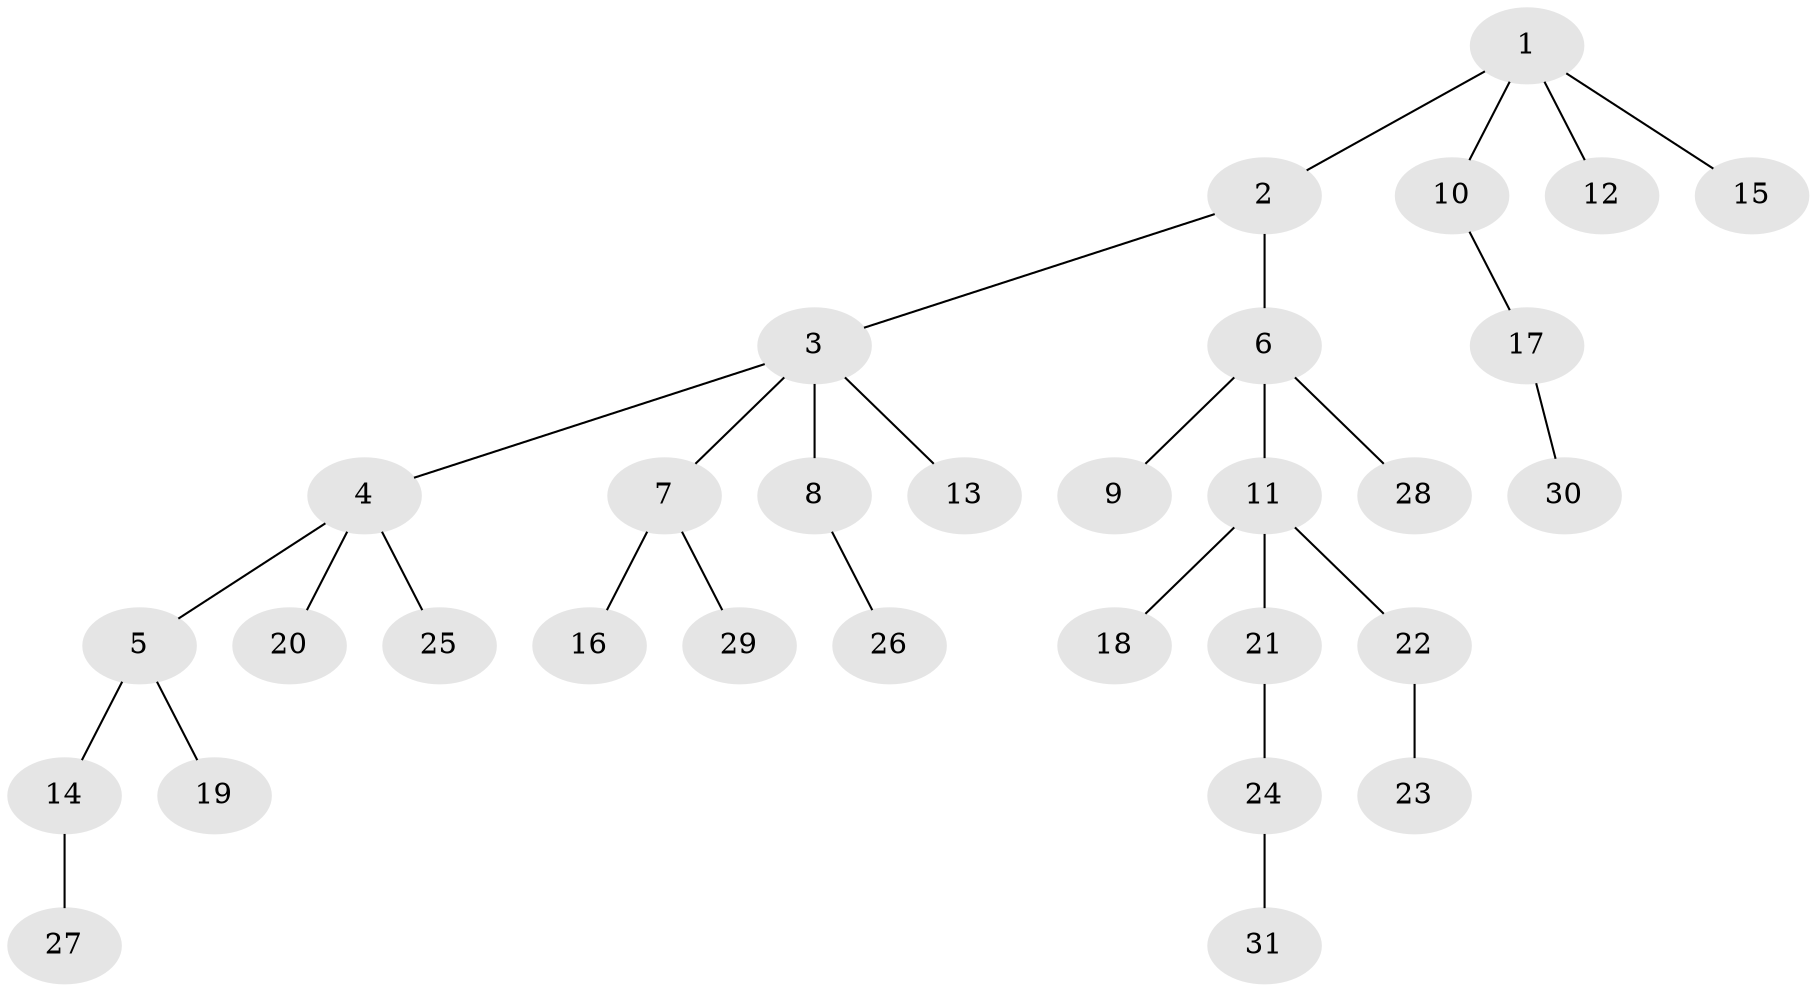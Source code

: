 // original degree distribution, {5: 0.08064516129032258, 3: 0.11290322580645161, 6: 0.016129032258064516, 7: 0.016129032258064516, 2: 0.24193548387096775, 1: 0.532258064516129}
// Generated by graph-tools (version 1.1) at 2025/37/03/09/25 02:37:06]
// undirected, 31 vertices, 30 edges
graph export_dot {
graph [start="1"]
  node [color=gray90,style=filled];
  1;
  2;
  3;
  4;
  5;
  6;
  7;
  8;
  9;
  10;
  11;
  12;
  13;
  14;
  15;
  16;
  17;
  18;
  19;
  20;
  21;
  22;
  23;
  24;
  25;
  26;
  27;
  28;
  29;
  30;
  31;
  1 -- 2 [weight=1.0];
  1 -- 10 [weight=1.0];
  1 -- 12 [weight=1.0];
  1 -- 15 [weight=1.0];
  2 -- 3 [weight=1.0];
  2 -- 6 [weight=3.0];
  3 -- 4 [weight=1.0];
  3 -- 7 [weight=1.0];
  3 -- 8 [weight=1.0];
  3 -- 13 [weight=1.0];
  4 -- 5 [weight=1.0];
  4 -- 20 [weight=1.0];
  4 -- 25 [weight=1.0];
  5 -- 14 [weight=1.0];
  5 -- 19 [weight=1.0];
  6 -- 9 [weight=1.0];
  6 -- 11 [weight=1.0];
  6 -- 28 [weight=1.0];
  7 -- 16 [weight=1.0];
  7 -- 29 [weight=1.0];
  8 -- 26 [weight=1.0];
  10 -- 17 [weight=1.0];
  11 -- 18 [weight=1.0];
  11 -- 21 [weight=1.0];
  11 -- 22 [weight=1.0];
  14 -- 27 [weight=1.0];
  17 -- 30 [weight=1.0];
  21 -- 24 [weight=1.0];
  22 -- 23 [weight=4.0];
  24 -- 31 [weight=1.0];
}
